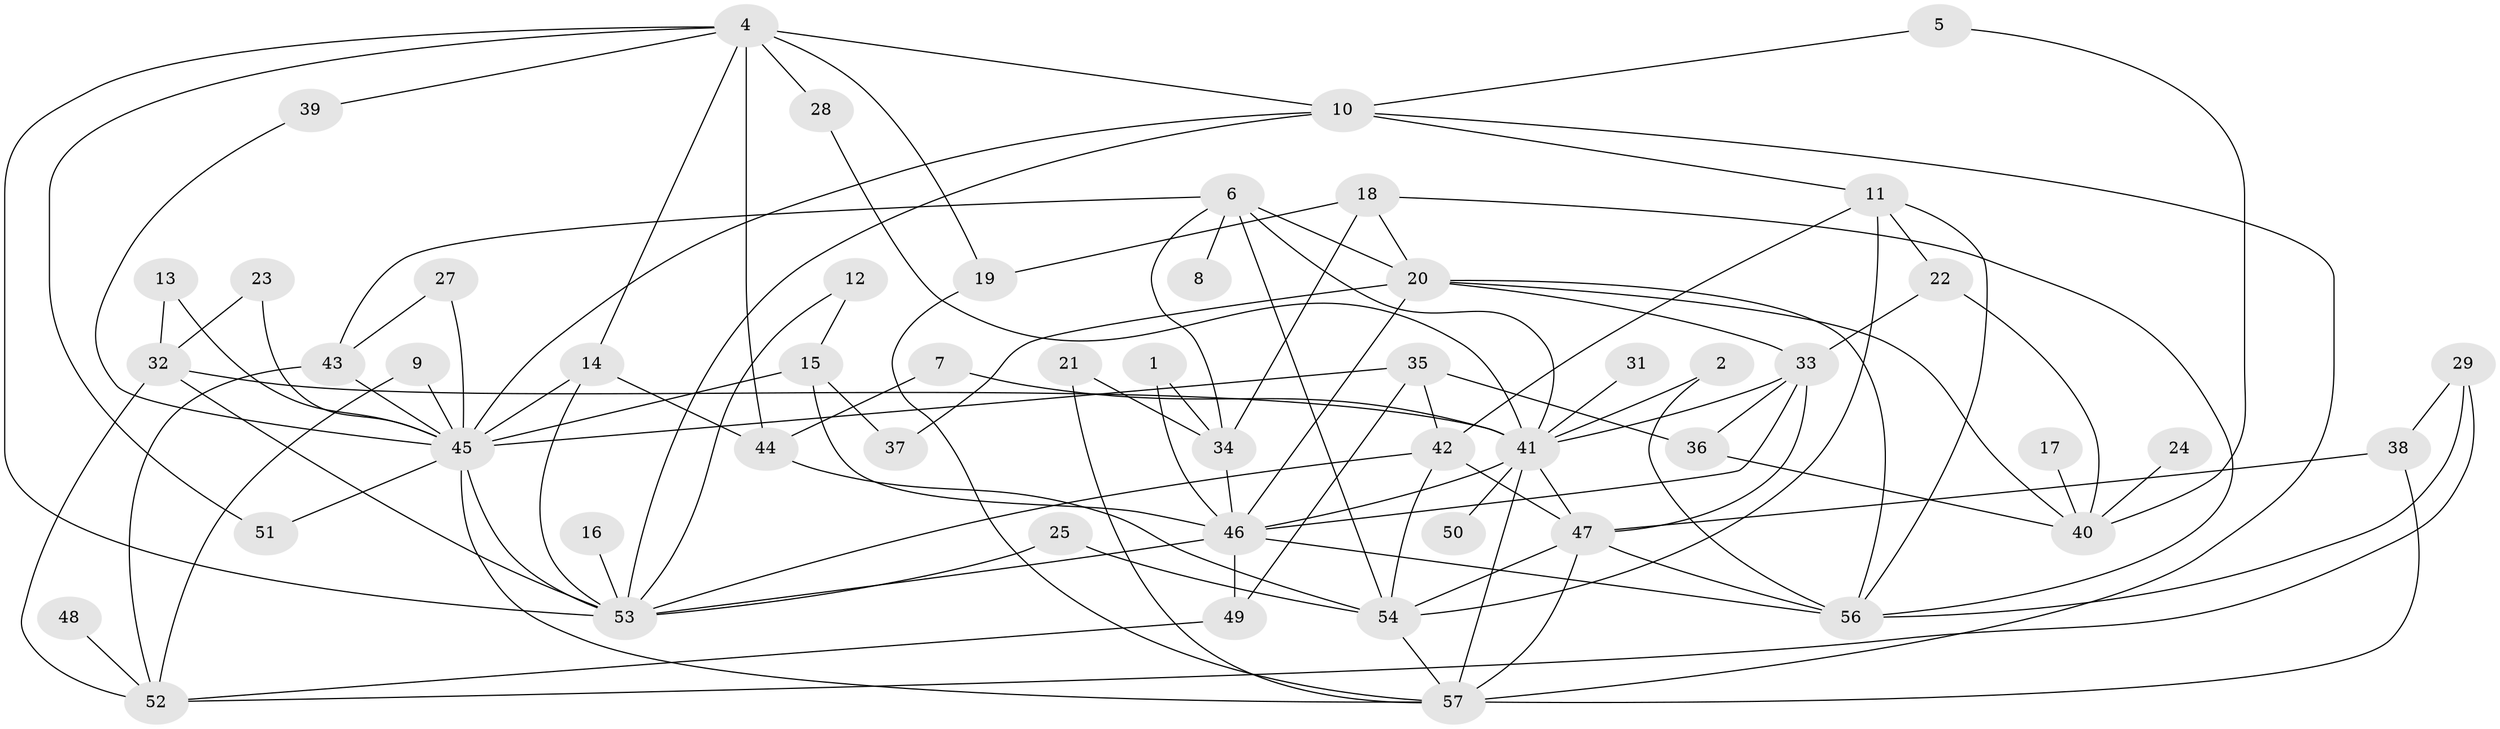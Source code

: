 // original degree distribution, {9: 0.008849557522123894, 1: 0.1415929203539823, 3: 0.26548672566371684, 2: 0.24778761061946902, 4: 0.1415929203539823, 5: 0.061946902654867256, 0: 0.035398230088495575, 7: 0.035398230088495575, 6: 0.061946902654867256}
// Generated by graph-tools (version 1.1) at 2025/25/03/09/25 03:25:19]
// undirected, 53 vertices, 108 edges
graph export_dot {
graph [start="1"]
  node [color=gray90,style=filled];
  1;
  2;
  4;
  5;
  6;
  7;
  8;
  9;
  10;
  11;
  12;
  13;
  14;
  15;
  16;
  17;
  18;
  19;
  20;
  21;
  22;
  23;
  24;
  25;
  27;
  28;
  29;
  31;
  32;
  33;
  34;
  35;
  36;
  37;
  38;
  39;
  40;
  41;
  42;
  43;
  44;
  45;
  46;
  47;
  48;
  49;
  50;
  51;
  52;
  53;
  54;
  56;
  57;
  1 -- 34 [weight=1.0];
  1 -- 46 [weight=1.0];
  2 -- 41 [weight=1.0];
  2 -- 56 [weight=1.0];
  4 -- 10 [weight=1.0];
  4 -- 14 [weight=1.0];
  4 -- 19 [weight=1.0];
  4 -- 28 [weight=1.0];
  4 -- 39 [weight=1.0];
  4 -- 44 [weight=3.0];
  4 -- 51 [weight=1.0];
  4 -- 53 [weight=1.0];
  5 -- 10 [weight=1.0];
  5 -- 40 [weight=1.0];
  6 -- 8 [weight=1.0];
  6 -- 20 [weight=1.0];
  6 -- 34 [weight=1.0];
  6 -- 41 [weight=1.0];
  6 -- 43 [weight=1.0];
  6 -- 54 [weight=1.0];
  7 -- 41 [weight=1.0];
  7 -- 44 [weight=1.0];
  9 -- 45 [weight=1.0];
  9 -- 52 [weight=1.0];
  10 -- 11 [weight=1.0];
  10 -- 45 [weight=1.0];
  10 -- 53 [weight=1.0];
  10 -- 57 [weight=1.0];
  11 -- 22 [weight=1.0];
  11 -- 42 [weight=1.0];
  11 -- 54 [weight=1.0];
  11 -- 56 [weight=1.0];
  12 -- 15 [weight=1.0];
  12 -- 53 [weight=2.0];
  13 -- 32 [weight=1.0];
  13 -- 45 [weight=1.0];
  14 -- 44 [weight=1.0];
  14 -- 45 [weight=1.0];
  14 -- 53 [weight=1.0];
  15 -- 37 [weight=1.0];
  15 -- 45 [weight=1.0];
  15 -- 46 [weight=2.0];
  16 -- 53 [weight=1.0];
  17 -- 40 [weight=1.0];
  18 -- 19 [weight=1.0];
  18 -- 20 [weight=1.0];
  18 -- 34 [weight=1.0];
  18 -- 56 [weight=1.0];
  19 -- 57 [weight=1.0];
  20 -- 33 [weight=1.0];
  20 -- 37 [weight=1.0];
  20 -- 40 [weight=1.0];
  20 -- 46 [weight=1.0];
  20 -- 56 [weight=1.0];
  21 -- 34 [weight=1.0];
  21 -- 57 [weight=1.0];
  22 -- 33 [weight=1.0];
  22 -- 40 [weight=1.0];
  23 -- 32 [weight=1.0];
  23 -- 45 [weight=1.0];
  24 -- 40 [weight=1.0];
  25 -- 53 [weight=1.0];
  25 -- 54 [weight=1.0];
  27 -- 43 [weight=1.0];
  27 -- 45 [weight=1.0];
  28 -- 41 [weight=1.0];
  29 -- 38 [weight=1.0];
  29 -- 52 [weight=1.0];
  29 -- 56 [weight=1.0];
  31 -- 41 [weight=1.0];
  32 -- 41 [weight=1.0];
  32 -- 52 [weight=1.0];
  32 -- 53 [weight=1.0];
  33 -- 36 [weight=1.0];
  33 -- 41 [weight=1.0];
  33 -- 46 [weight=1.0];
  33 -- 47 [weight=1.0];
  34 -- 46 [weight=1.0];
  35 -- 36 [weight=1.0];
  35 -- 42 [weight=1.0];
  35 -- 45 [weight=1.0];
  35 -- 49 [weight=1.0];
  36 -- 40 [weight=1.0];
  38 -- 47 [weight=1.0];
  38 -- 57 [weight=1.0];
  39 -- 45 [weight=1.0];
  41 -- 46 [weight=2.0];
  41 -- 47 [weight=1.0];
  41 -- 50 [weight=1.0];
  41 -- 57 [weight=1.0];
  42 -- 47 [weight=1.0];
  42 -- 53 [weight=1.0];
  42 -- 54 [weight=1.0];
  43 -- 45 [weight=1.0];
  43 -- 52 [weight=1.0];
  44 -- 54 [weight=1.0];
  45 -- 51 [weight=1.0];
  45 -- 53 [weight=2.0];
  45 -- 57 [weight=1.0];
  46 -- 49 [weight=1.0];
  46 -- 53 [weight=1.0];
  46 -- 56 [weight=1.0];
  47 -- 54 [weight=1.0];
  47 -- 56 [weight=1.0];
  47 -- 57 [weight=1.0];
  48 -- 52 [weight=1.0];
  49 -- 52 [weight=1.0];
  54 -- 57 [weight=1.0];
}

